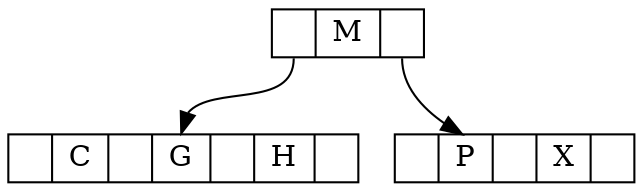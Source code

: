 digraph one {
	node [shape = record, height=.1];
	node0[label = "<f0> | <f1> M | <f2> "];
	node1[label = "<f0> | <f1> C || <f2> G ||<f3> H | <f4> "];
	node2[label = "<f0> | <f1> P ||<f2> X | <f3> "];
	
	"node0":f0 -> "node1":f2;
	"node0":f2 -> "node2";
}